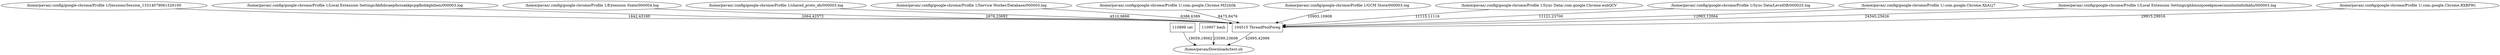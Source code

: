 digraph G {
  0 [ label="110899 cat" shape="rectangle" ];
  1 [ label="/home/pavan/Downloads/test.sh" ];
  2 [ label="110907 bash" shape="rectangle" ];
  3 [ label="104515 ThreadPoolForeg" shape="rectangle" ];
  4 [ label="/home/pavan/.config/google-chrome/Profile 1/Sessions/Session_13314079061526100" ];
  5 [ label="/home/pavan/.config/google-chrome/Profile 1/Local Extension Settings/kbfnbcaeplbcioakkpcpgfkobkghlhen/000003.log" ];
  6 [ label="/home/pavan/.config/google-chrome/Profile 1/Extension State/000004.log" ];
  7 [ label="/home/pavan/.config/google-chrome/Profile 1/shared_proto_db/000003.log" ];
  8 [ label="/home/pavan/.config/google-chrome/Profile 1/Service Worker/Database/000003.log" ];
  9 [ label="/home/pavan/.config/google-chrome/Profile 1/.com.google.Chrome.MZ2h0k" ];
  10 [ label="/home/pavan/.config/google-chrome/Profile 1/GCM Store/000003.log" ];
  11 [ label="/home/pavan/.config/google-chrome/Profile 1/Sync Data/.com.google.Chrome.eubQCV" ];
  12 [ label="/home/pavan/.config/google-chrome/Profile 1/Sync Data/LevelDB/000025.log" ];
  13 [ label="/home/pavan/.config/google-chrome/Profile 1/.com.google.Chrome.XhA1j7" ];
  14 [ label="/home/pavan/.config/google-chrome/Profile 1/Local Extension Settings/ghbmnnjooekpmoecnnnilnnbdlolhkhi/000003.log" ];
  15 [ label="/home/pavan/.config/google-chrome/Profile 1/.com.google.Chrome.RXBFWi" ];
  0 -> 1 [ label="19059,19062" ];
  2 -> 1 [ label="23599,23608" ];
  3 -> 1 [ label="42995,42996" ];
  4 -> 3 [ label="1842,43160" ];
  5 -> 3 [ label="2064,42572" ];
  6 -> 3 [ label="2878,23692" ];
  7 -> 3 [ label="4510,9886" ];
  8 -> 3 [ label="6386,6389" ];
  9 -> 3 [ label="8475,8476" ];
  10 -> 3 [ label="10903,10908" ];
  11 -> 3 [ label="11115,11116" ];
  12 -> 3 [ label="11121,23700" ];
  13 -> 3 [ label="12063,12064" ];
  14 -> 3 [ label="24345,25626" ];
  15 -> 3 [ label="29915,29916" ];
}
